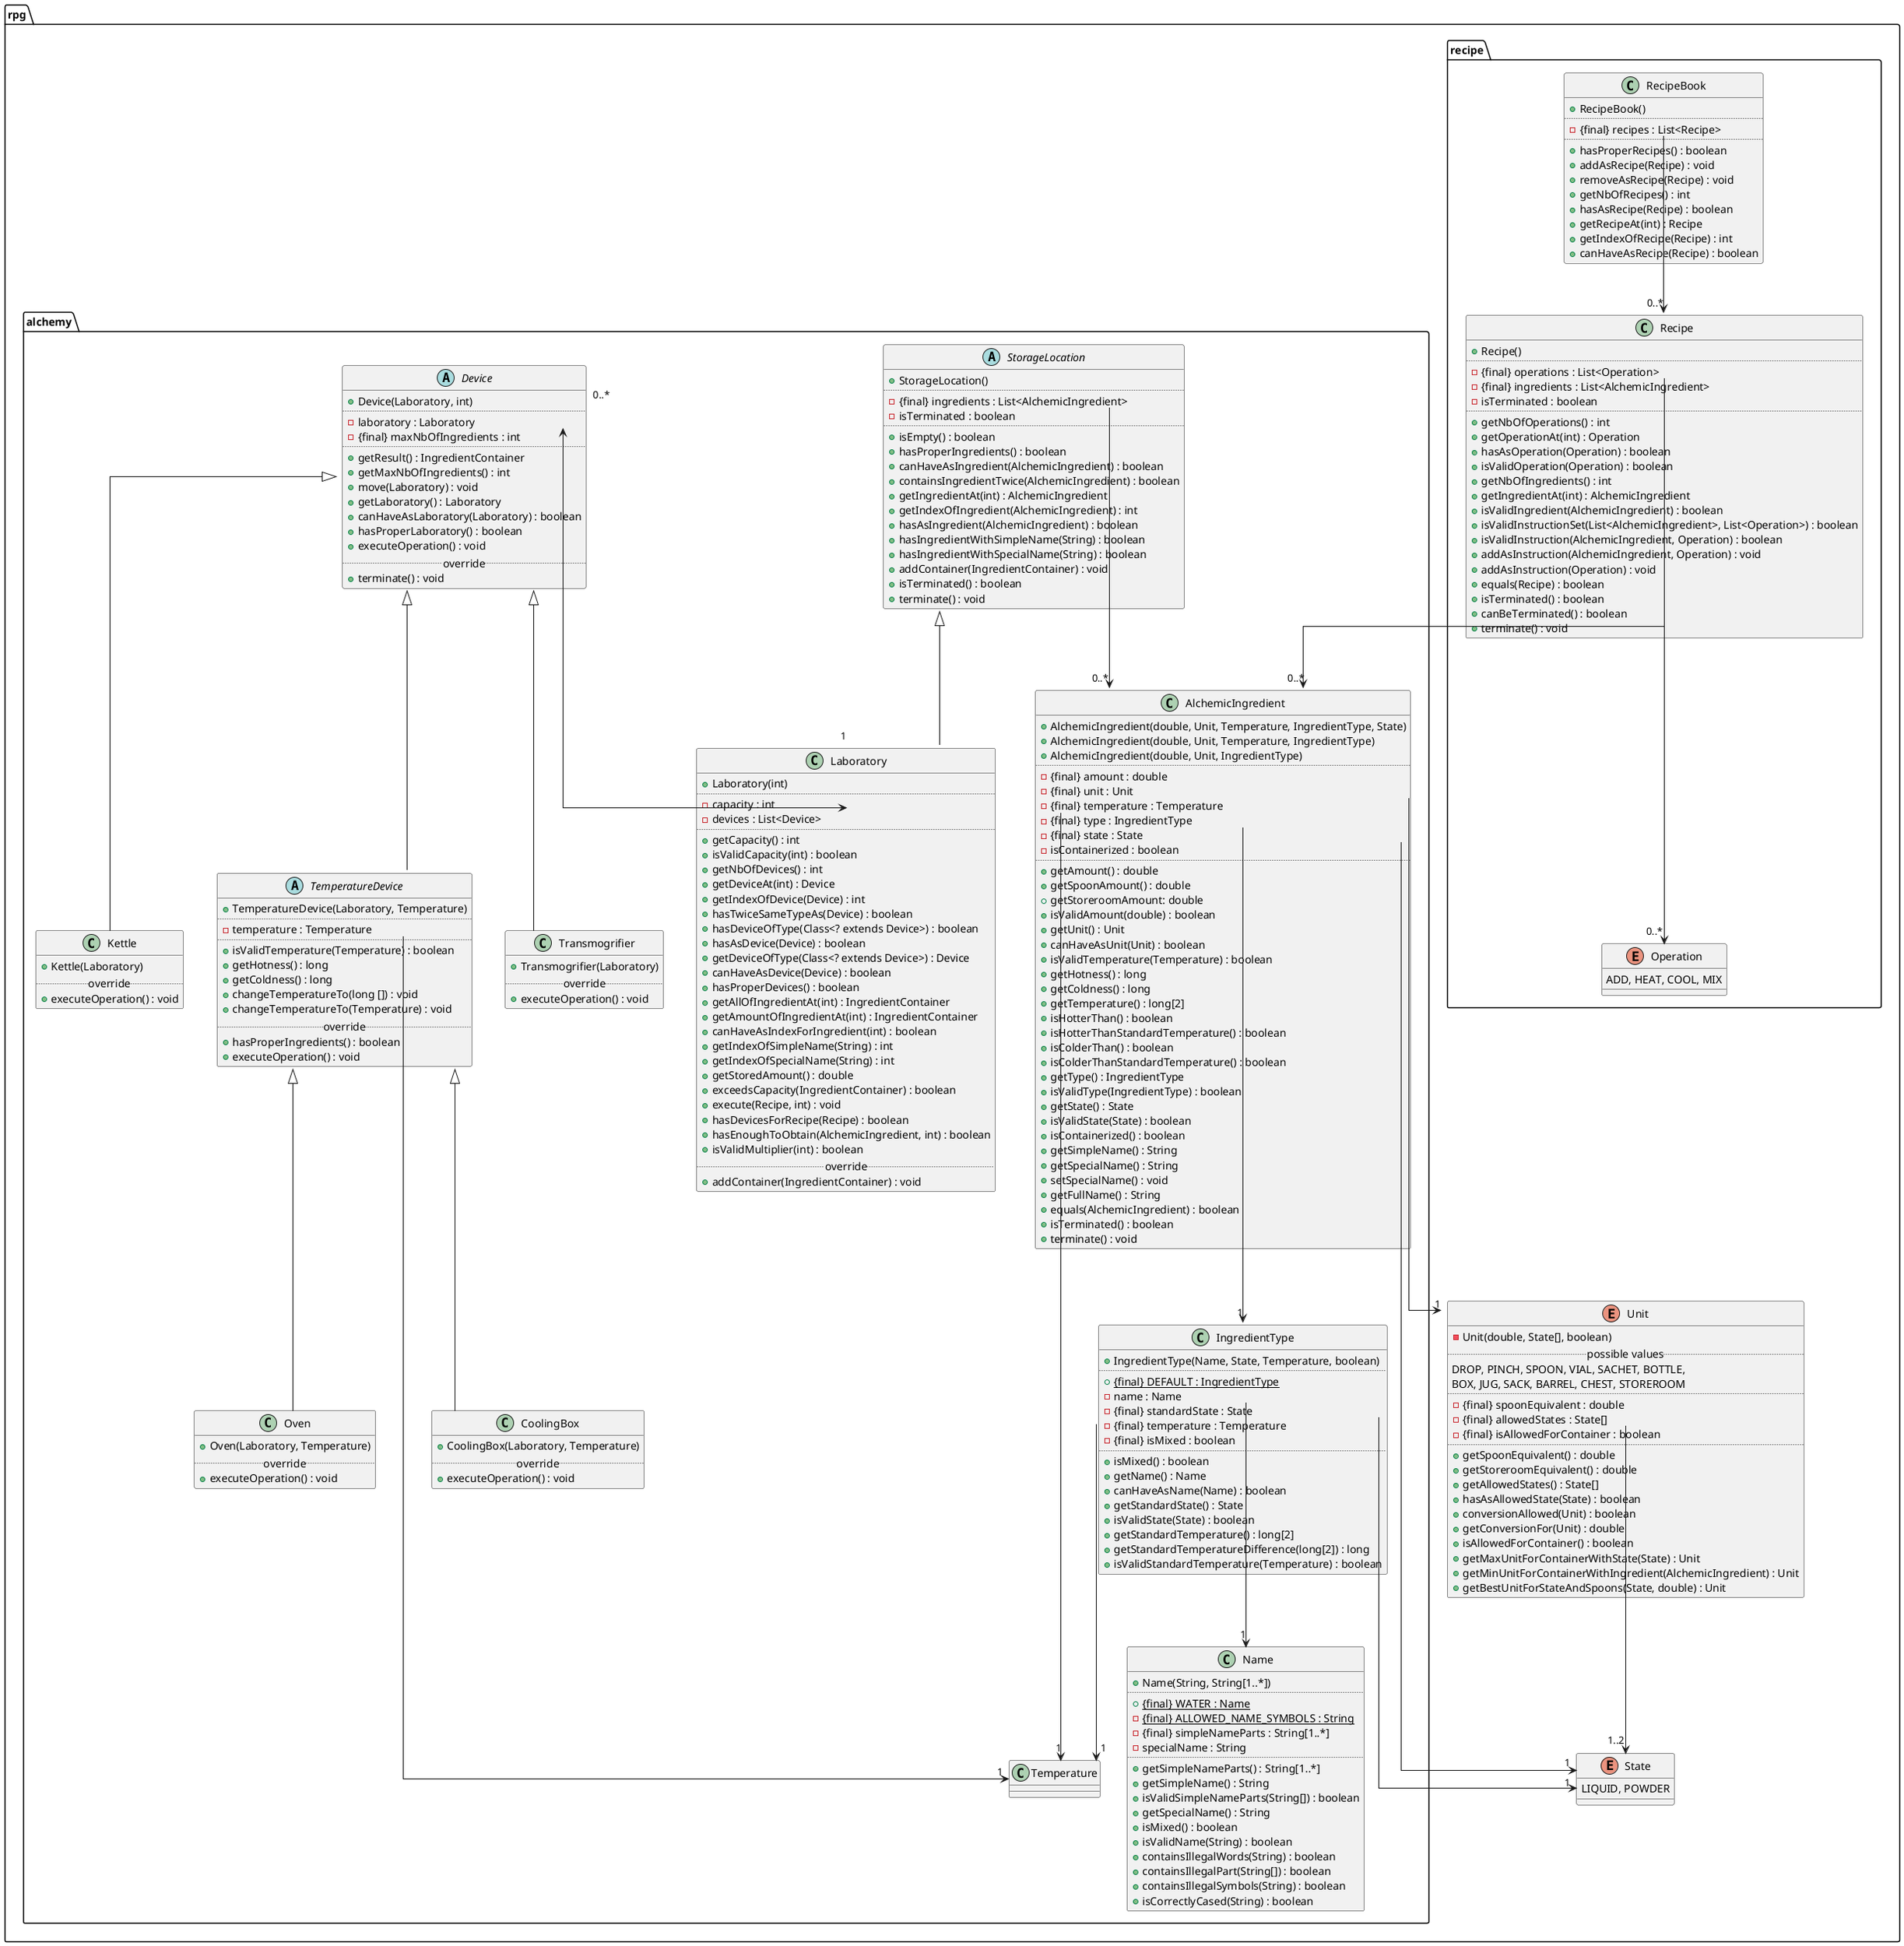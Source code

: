 @startuml

skinparam linetype ortho

package rpg {




enum State {
LIQUID, POWDER
}

enum Unit {
- Unit(double, State[], boolean)
..possible values..
DROP, PINCH, SPOON, VIAL, SACHET, BOTTLE,
BOX, JUG, SACK, BARREL, CHEST, STOREROOM
..
- {final} spoonEquivalent : double
- {final} allowedStates : State[]
- {final} isAllowedForContainer : boolean
..
+ getSpoonEquivalent() : double
+ getStoreroomEquivalent() : double
+ getAllowedStates() : State[]
+ hasAsAllowedState(State) : boolean
+ conversionAllowed(Unit) : boolean
+ getConversionFor(Unit) : double
+ isAllowedForContainer() : boolean
+ getMaxUnitForContainerWithState(State) : Unit
+ getMinUnitForContainerWithIngredient(AlchemicIngredient) : Unit
+ getBestUnitForStateAndSpoons(State, double) : Unit
}

Unit::allowedStates -->"1..2" State

package recipe {

enum Operation {
ADD, HEAT, COOL, MIX
}

class Recipe {
+ Recipe()
..
- {final} operations : List<Operation>
- {final} ingredients : List<AlchemicIngredient>
- isTerminated : boolean
..
+ getNbOfOperations() : int
+ getOperationAt(int) : Operation
+ hasAsOperation(Operation) : boolean
+ isValidOperation(Operation) : boolean
+ getNbOfIngredients() : int
+ getIngredientAt(int) : AlchemicIngredient
+ isValidIngredient(AlchemicIngredient) : boolean
+ isValidInstructionSet(List<AlchemicIngredient>, List<Operation>) : boolean
+ isValidInstruction(AlchemicIngredient, Operation) : boolean
+ addAsInstruction(AlchemicIngredient, Operation) : void
+ addAsInstruction(Operation) : void
+ equals(Recipe) : boolean
+ isTerminated() : boolean
+ canBeTerminated() : boolean
+ terminate() : void
}

Recipe::operations -->"0..*" Operation

class RecipeBook {
+ RecipeBook()
..
- {final} recipes : List<Recipe>
..
+ hasProperRecipes() : boolean
+ addAsRecipe(Recipe) : void
+ removeAsRecipe(Recipe) : void
+ getNbOfRecipes() : int
+ hasAsRecipe(Recipe) : boolean
+ getRecipeAt(int) : Recipe
+ getIndexOfRecipe(Recipe) : int
+ canHaveAsRecipe(Recipe) : boolean
}

RecipeBook::recipes -->"0..*" Recipe

}



package alchemy {

Recipe::ingredients -->"0..*" AlchemicIngredient

abstract class StorageLocation {
+ StorageLocation()
..
- {final} ingredients : List<AlchemicIngredient>
- isTerminated : boolean
..
+ isEmpty() : boolean
+ hasProperIngredients() : boolean
+ canHaveAsIngredient(AlchemicIngredient) : boolean
+ containsIngredientTwice(AlchemicIngredient) : boolean
+ getIngredientAt(int) : AlchemicIngredient
+ getIndexOfIngredient(AlchemicIngredient) : int
+ hasAsIngredient(AlchemicIngredient) : boolean
+ hasIngredientWithSimpleName(String) : boolean
+ hasIngredientWithSpecialName(String) : boolean
+ addContainer(IngredientContainer) : void
+ isTerminated() : boolean
+ terminate() : void
}

StorageLocation::ingredients -->"0..*" AlchemicIngredient

abstract class Device {
+ Device(Laboratory, int)
..
- laboratory : Laboratory
- {final} maxNbOfIngredients : int
..
+ getResult() : IngredientContainer
+ getMaxNbOfIngredients() : int
+ move(Laboratory) : void
+ getLaboratory() : Laboratory
+ canHaveAsLaboratory(Laboratory) : boolean
+ hasProperLaboratory() : boolean
+ executeOperation() : void
..override..
+ terminate() : void
}

Device::laboratory "0..*"<-->"1" Laboratory::devices

abstract class TemperatureDevice extends Device {
+ TemperatureDevice(Laboratory, Temperature)
..
- temperature : Temperature
..
+ isValidTemperature(Temperature) : boolean
+ getHotness() : long
+ getColdness() : long
+ changeTemperatureTo(long []) : void
+ changeTemperatureTo(Temperature) : void
..override..
+ hasProperIngredients() : boolean
+ executeOperation() : void
}

TemperatureDevice::temperature -->"1" Temperature

class Oven extends TemperatureDevice {
+ Oven(Laboratory, Temperature)
..override..
+ executeOperation() : void
}

class CoolingBox extends TemperatureDevice {
+ CoolingBox(Laboratory, Temperature)
..override..
+ executeOperation() : void
}

class Transmogrifier extends Device {
+ Transmogrifier(Laboratory)
..override..
+ executeOperation() : void
}

class Kettle extends Device {
+ Kettle(Laboratory)
..override..
+ executeOperation() : void
}

class IngredientType {
+ IngredientType(Name, State, Temperature, boolean)
..
+ {static} {final} DEFAULT : IngredientType
- name : Name
- {final} standardState : State
- {final} temperature : Temperature
- {final} isMixed : boolean
..
+ isMixed() : boolean
+ getName() : Name
+ canHaveAsName(Name) : boolean
+ getStandardState() : State
+ isValidState(State) : boolean
+ getStandardTemperature() : long[2]
+ getStandardTemperatureDifference(long[2]) : long
+ isValidStandardTemperature(Temperature) : boolean
}

IngredientType::name -->"1" Name
IngredientType::standardState -->"1" State
IngredientType::temperature -->"1" Temperature

class AlchemicIngredient {
+ AlchemicIngredient(double, Unit, Temperature, IngredientType, State)
+ AlchemicIngredient(double, Unit, Temperature, IngredientType)
+ AlchemicIngredient(double, Unit, IngredientType)
..
- {final} amount : double
- {final} unit : Unit
- {final} temperature : Temperature
- {final} type : IngredientType
- {final} state : State
- isContainerized : boolean
..
+ getAmount() : double
+ getSpoonAmount() : double
+ getStoreroomAmount: double
+ isValidAmount(double) : boolean
+ getUnit() : Unit
+ canHaveAsUnit(Unit) : boolean
+ isValidTemperature(Temperature) : boolean
+ getHotness() : long
+ getColdness() : long
+ getTemperature() : long[2]
+ isHotterThan() : boolean
+ isHotterThanStandardTemperature() : boolean
+ isColderThan() : boolean
+ isColderThanStandardTemperature() : boolean
+ getType() : IngredientType
+ isValidType(IngredientType) : boolean
+ getState() : State
+ isValidState(State) : boolean
+ isContainerized() : boolean
+ getSimpleName() : String
+ getSpecialName() : String
+ setSpecialName() : void
+ getFullName() : String
+ equals(AlchemicIngredient) : boolean
+ isTerminated() : boolean
+ terminate() : void
}

AlchemicIngredient::unit -->"1" Unit
AlchemicIngredient::temperature -->"1" Temperature
AlchemicIngredient::type -->"1" IngredientType
AlchemicIngredient::state -->"1" State

class Name {
+ Name(String, String[1..*])
..
+ {static} {final} WATER : Name
- {static} {final} ALLOWED_NAME_SYMBOLS : String
- {final} simpleNameParts : String[1..*]
- specialName : String
..
+ getSimpleNameParts() : String[1..*]
+ getSimpleName() : String
+ isValidSimpleNameParts(String[]) : boolean
+ getSpecialName() : String
+ isMixed() : boolean
+ isValidName(String) : boolean
+ containsIllegalWords(String) : boolean
+ containsIllegalPart(String[]) : boolean
+ containsIllegalSymbols(String) : boolean
+ isCorrectlyCased(String) : boolean
}

class Laboratory extends StorageLocation {
+ Laboratory(int)
..
- capacity : int
- devices : List<Device>
..
+ getCapacity() : int
+ isValidCapacity(int) : boolean
+ getNbOfDevices() : int
+ getDeviceAt(int) : Device
+ getIndexOfDevice(Device) : int
+ hasTwiceSameTypeAs(Device) : boolean
+ hasDeviceOfType(Class<? extends Device>) : boolean
+ hasAsDevice(Device) : boolean
+ getDeviceOfType(Class<? extends Device>) : Device
+ canHaveAsDevice(Device) : boolean
+ hasProperDevices() : boolean
+ getAllOfIngredientAt(int) : IngredientContainer
+ getAmountOfIngredientAt(int) : IngredientContainer
+ canHaveAsIndexForIngredient(int) : boolean
+ getIndexOfSimpleName(String) : int
+ getIndexOfSpecialName(String) : int
+ getStoredAmount() : double
+ exceedsCapacity(IngredientContainer) : boolean
+ execute(Recipe, int) : void
+ hasDevicesForRecipe(Recipe) : boolean
+ hasEnoughToObtain(AlchemicIngredient, int) : boolean
+ isValidMultiplier(int) : boolean
..override..
+ addContainer(IngredientContainer) : void
}

}





}

@enduml